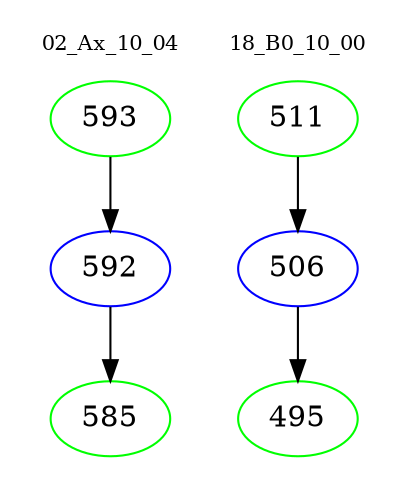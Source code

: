 digraph{
subgraph cluster_0 {
color = white
label = "02_Ax_10_04";
fontsize=10;
T0_593 [label="593", color="green"]
T0_593 -> T0_592 [color="black"]
T0_592 [label="592", color="blue"]
T0_592 -> T0_585 [color="black"]
T0_585 [label="585", color="green"]
}
subgraph cluster_1 {
color = white
label = "18_B0_10_00";
fontsize=10;
T1_511 [label="511", color="green"]
T1_511 -> T1_506 [color="black"]
T1_506 [label="506", color="blue"]
T1_506 -> T1_495 [color="black"]
T1_495 [label="495", color="green"]
}
}
